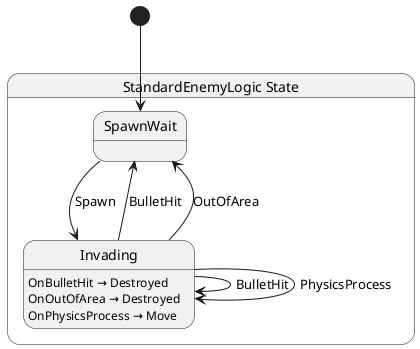 @startuml StandardEnemyLogic
state "StandardEnemyLogic State" as EternalJourney_Enemy_Abstract_State_StandardEnemyLogic_State {
  state "SpawnWait" as EternalJourney_Enemy_Abstract_State_StandardEnemyLogic_State_SpawnWait
  state "Invading" as EternalJourney_Enemy_Abstract_State_StandardEnemyLogic_State_Invading
}

EternalJourney_Enemy_Abstract_State_StandardEnemyLogic_State_Invading --> EternalJourney_Enemy_Abstract_State_StandardEnemyLogic_State_Invading : BulletHit
EternalJourney_Enemy_Abstract_State_StandardEnemyLogic_State_Invading --> EternalJourney_Enemy_Abstract_State_StandardEnemyLogic_State_Invading : PhysicsProcess
EternalJourney_Enemy_Abstract_State_StandardEnemyLogic_State_Invading --> EternalJourney_Enemy_Abstract_State_StandardEnemyLogic_State_SpawnWait : BulletHit
EternalJourney_Enemy_Abstract_State_StandardEnemyLogic_State_Invading --> EternalJourney_Enemy_Abstract_State_StandardEnemyLogic_State_SpawnWait : OutOfArea
EternalJourney_Enemy_Abstract_State_StandardEnemyLogic_State_SpawnWait --> EternalJourney_Enemy_Abstract_State_StandardEnemyLogic_State_Invading : Spawn

EternalJourney_Enemy_Abstract_State_StandardEnemyLogic_State_Invading : OnBulletHit → Destroyed
EternalJourney_Enemy_Abstract_State_StandardEnemyLogic_State_Invading : OnOutOfArea → Destroyed
EternalJourney_Enemy_Abstract_State_StandardEnemyLogic_State_Invading : OnPhysicsProcess → Move

[*] --> EternalJourney_Enemy_Abstract_State_StandardEnemyLogic_State_SpawnWait
@enduml